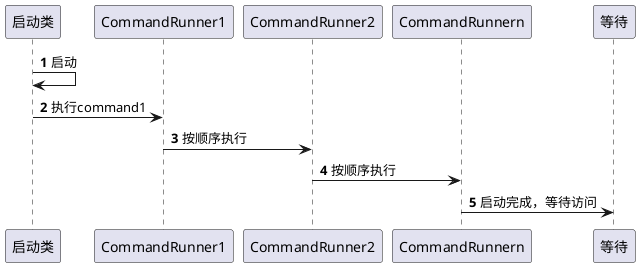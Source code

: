 @startuml
autonumber
启动类 ->启动类:启动
启动类 -> CommandRunner1:执行command1
CommandRunner1 -> CommandRunner2: 按顺序执行
CommandRunner2 -> CommandRunnern: 按顺序执行
CommandRunnern -> 等待: 启动完成，等待访问
@enduml